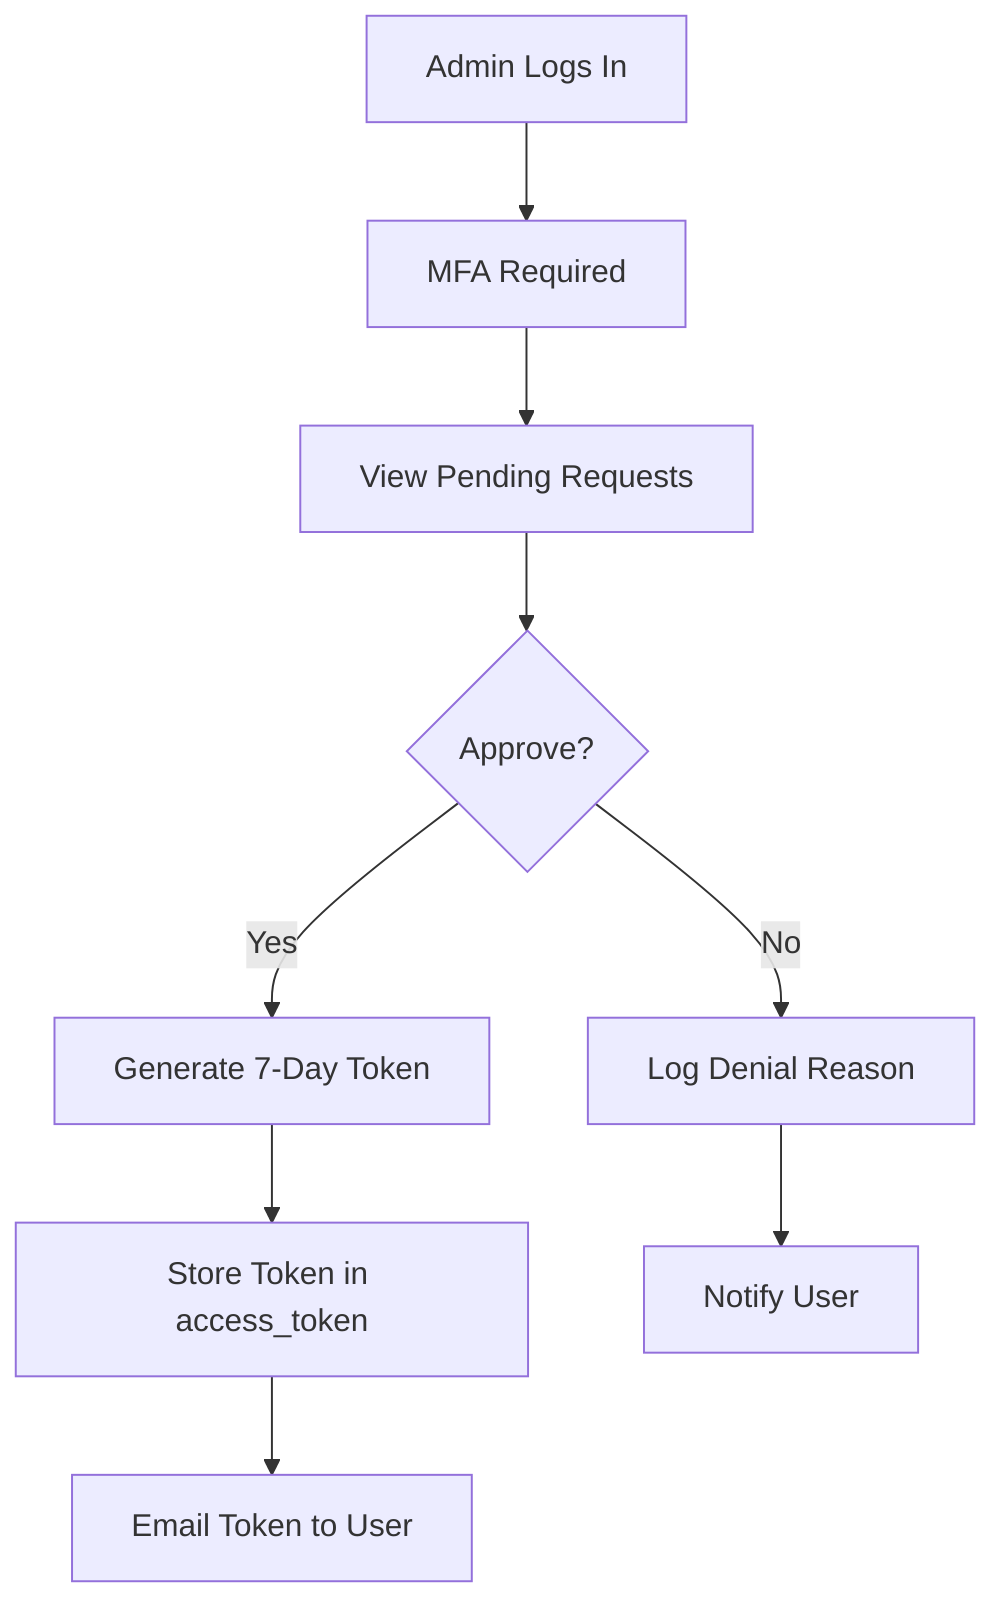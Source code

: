 flowchart TD
    A[Admin Logs In] --> B[MFA Required]
    B --> C[View Pending Requests]
    C --> D{Approve?}
    D -->|Yes| E[Generate 7-Day Token]
    E --> F[Store Token in access_token]
    F --> G[Email Token to User]
    D -->|No| H[Log Denial Reason]
    H --> I[Notify User]